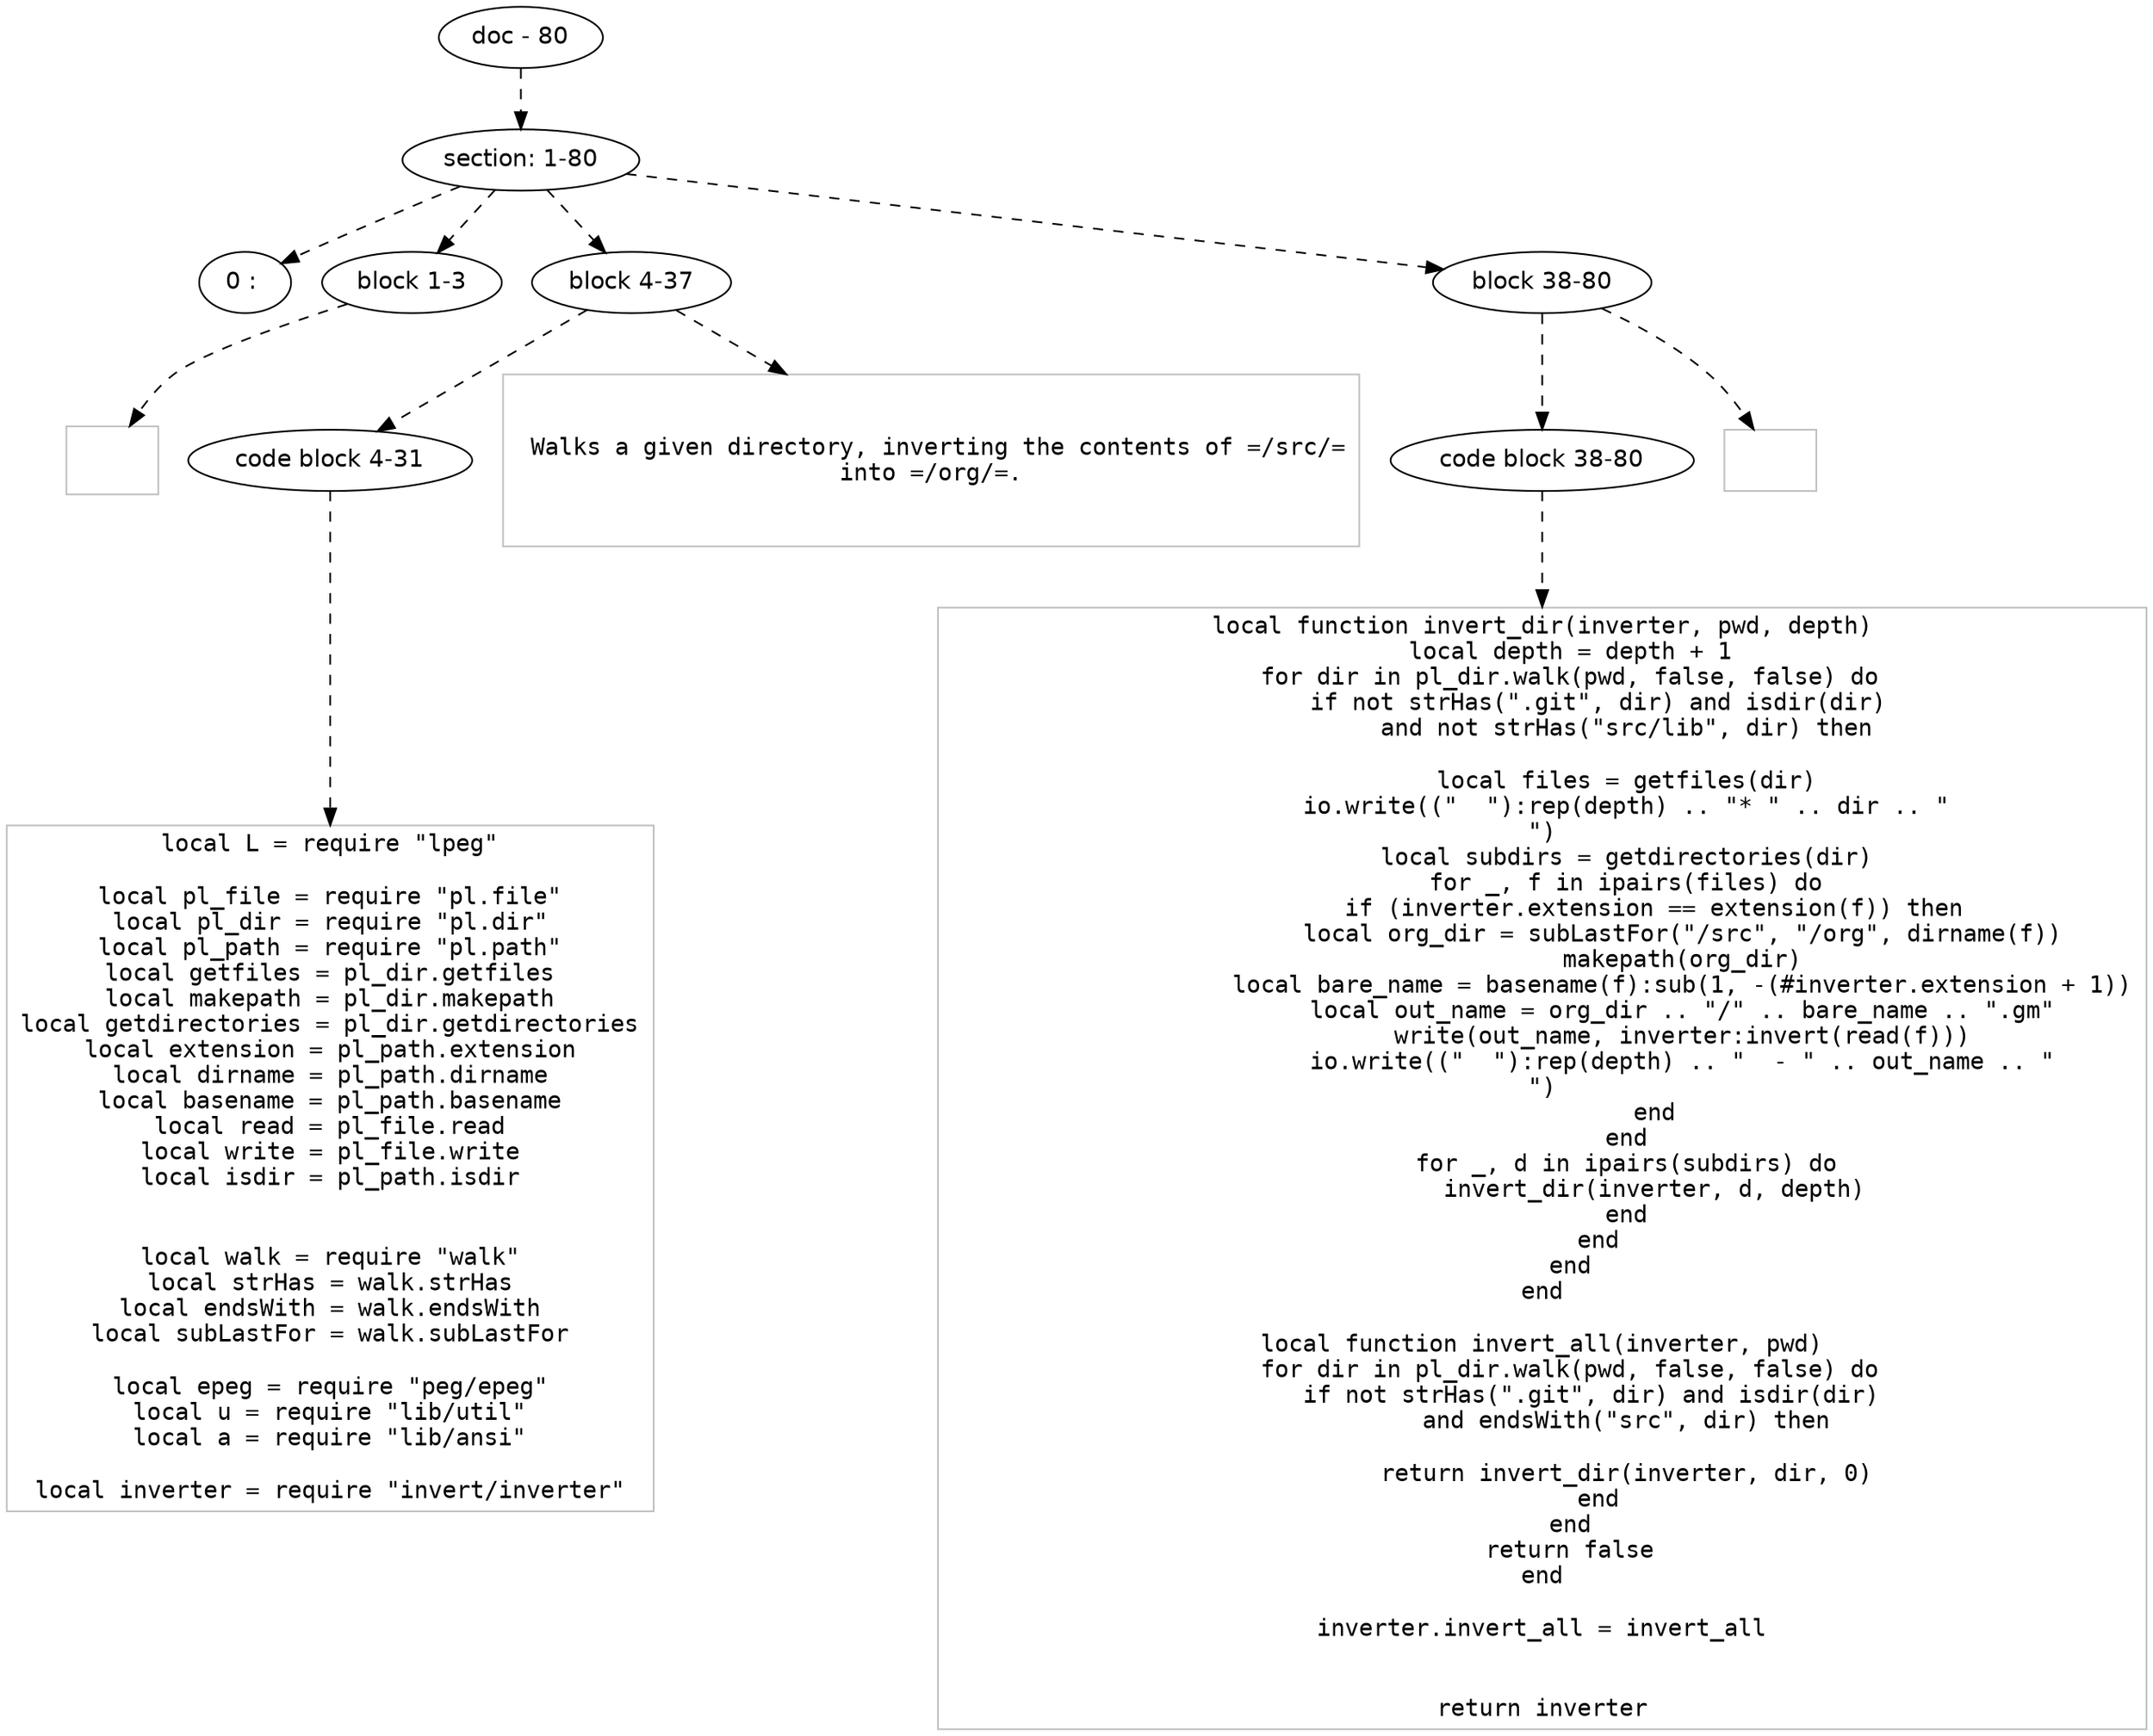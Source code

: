 digraph hierarchy {

node [fontname=Helvetica]
edge [style=dashed]

doc_0 [label="doc - 80"]

doc_0 -> { section_1}
{rank=same; section_1}

section_1 [label="section: 1-80"]

section_1 -> { header_2 block_3 block_4 block_5}
{rank=same; header_2 block_3 block_4 block_5}

header_2 [label="0 : "]
block_3 [label="block 1-3"]
block_4 [label="block 4-37"]
block_5 [label="block 38-80"]


block_3 -> leaf_6
leaf_6  [color=Gray,shape=rectangle,fontname=Inconsolata,label="

"]block_4 -> { codeblock_7}
{rank=same; codeblock_7}

codeblock_7 [label="code block 4-31"]


codeblock_7 -> leaf_8
leaf_8  [color=Gray,shape=rectangle,fontname=Inconsolata,label="local L = require \"lpeg\"

local pl_file = require \"pl.file\"
local pl_dir = require \"pl.dir\"
local pl_path = require \"pl.path\"
local getfiles = pl_dir.getfiles
local makepath = pl_dir.makepath
local getdirectories = pl_dir.getdirectories
local extension = pl_path.extension
local dirname = pl_path.dirname
local basename = pl_path.basename
local read = pl_file.read
local write = pl_file.write
local isdir = pl_path.isdir


local walk = require \"walk\"
local strHas = walk.strHas
local endsWith = walk.endsWith
local subLastFor = walk.subLastFor

local epeg = require \"peg/epeg\"
local u = require \"lib/util\"
local a = require \"lib/ansi\"

local inverter = require \"invert/inverter\"
"]
block_4 -> leaf_9
leaf_9  [color=Gray,shape=rectangle,fontname=Inconsolata,label="

 Walks a given directory, inverting the contents of =/src/=
 into =/org/=. 
 

"]block_5 -> { codeblock_10}
{rank=same; codeblock_10}

codeblock_10 [label="code block 38-80"]


codeblock_10 -> leaf_11
leaf_11  [color=Gray,shape=rectangle,fontname=Inconsolata,label="local function invert_dir(inverter, pwd, depth)
    local depth = depth + 1
    for dir in pl_dir.walk(pwd, false, false) do
        if not strHas(\".git\", dir) and isdir(dir)
            and not strHas(\"src/lib\", dir) then

            local files = getfiles(dir)
            io.write((\"  \"):rep(depth) .. \"* \" .. dir .. \"\n\")
            local subdirs = getdirectories(dir)
            for _, f in ipairs(files) do
                if (inverter.extension == extension(f)) then
                    local org_dir = subLastFor(\"/src\", \"/org\", dirname(f))
                    makepath(org_dir)
                    local bare_name = basename(f):sub(1, -(#inverter.extension + 1))
                    local out_name = org_dir .. \"/\" .. bare_name .. \".gm\"
                    write(out_name, inverter:invert(read(f)))
                    io.write((\"  \"):rep(depth) .. \"  - \" .. out_name .. \"\n\")
                end
            end
            for _, d in ipairs(subdirs) do
                invert_dir(inverter, d, depth)
            end
        end
    end
end

local function invert_all(inverter, pwd)
    for dir in pl_dir.walk(pwd, false, false) do
        if not strHas(\".git\", dir) and isdir(dir) 
            and endsWith(\"src\", dir) then

            return invert_dir(inverter, dir, 0)
        end
    end
    return false
end

inverter.invert_all = invert_all


return inverter
"]
block_5 -> leaf_12
leaf_12  [color=Gray,shape=rectangle,fontname=Inconsolata,label="
"]
}
